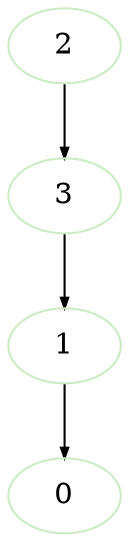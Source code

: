 digraph topology {
	graph [fontsize = 12, outputorder="edgesfirst", size="20,20"];
	node [color = "/pastel16/3", penwidth = 1];
	edge [fontsize = 10, arrowsize = 0.5];
	0 [label = "0", pos="1,0!"]
	1 [label = "1", pos="1,1!"]
	1 -> 0 [color=black, ]
	2 [label = "2", pos="1,2!"]
	2 -> 3 [color=black, ]
	3 [label = "3", pos="1.2,1!"]
	3 -> 1 [color=black, ]
}

